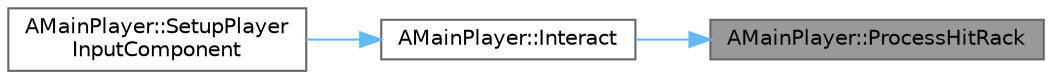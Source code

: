 digraph "AMainPlayer::ProcessHitRack"
{
 // LATEX_PDF_SIZE
  bgcolor="transparent";
  edge [fontname=Helvetica,fontsize=10,labelfontname=Helvetica,labelfontsize=10];
  node [fontname=Helvetica,fontsize=10,shape=box,height=0.2,width=0.4];
  rankdir="RL";
  Node1 [id="Node000001",label="AMainPlayer::ProcessHitRack",height=0.2,width=0.4,color="gray40", fillcolor="grey60", style="filled", fontcolor="black",tooltip=" "];
  Node1 -> Node2 [id="edge3_Node000001_Node000002",dir="back",color="steelblue1",style="solid",tooltip=" "];
  Node2 [id="Node000002",label="AMainPlayer::Interact",height=0.2,width=0.4,color="grey40", fillcolor="white", style="filled",URL="$class_a_main_player.html#aa0ef473b0207c4ef2086851e0fab91dd",tooltip=" "];
  Node2 -> Node3 [id="edge4_Node000002_Node000003",dir="back",color="steelblue1",style="solid",tooltip=" "];
  Node3 [id="Node000003",label="AMainPlayer::SetupPlayer\lInputComponent",height=0.2,width=0.4,color="grey40", fillcolor="white", style="filled",URL="$class_a_main_player.html#a0d9256922d3a3746cd3be9275ea6253e",tooltip=" "];
}
